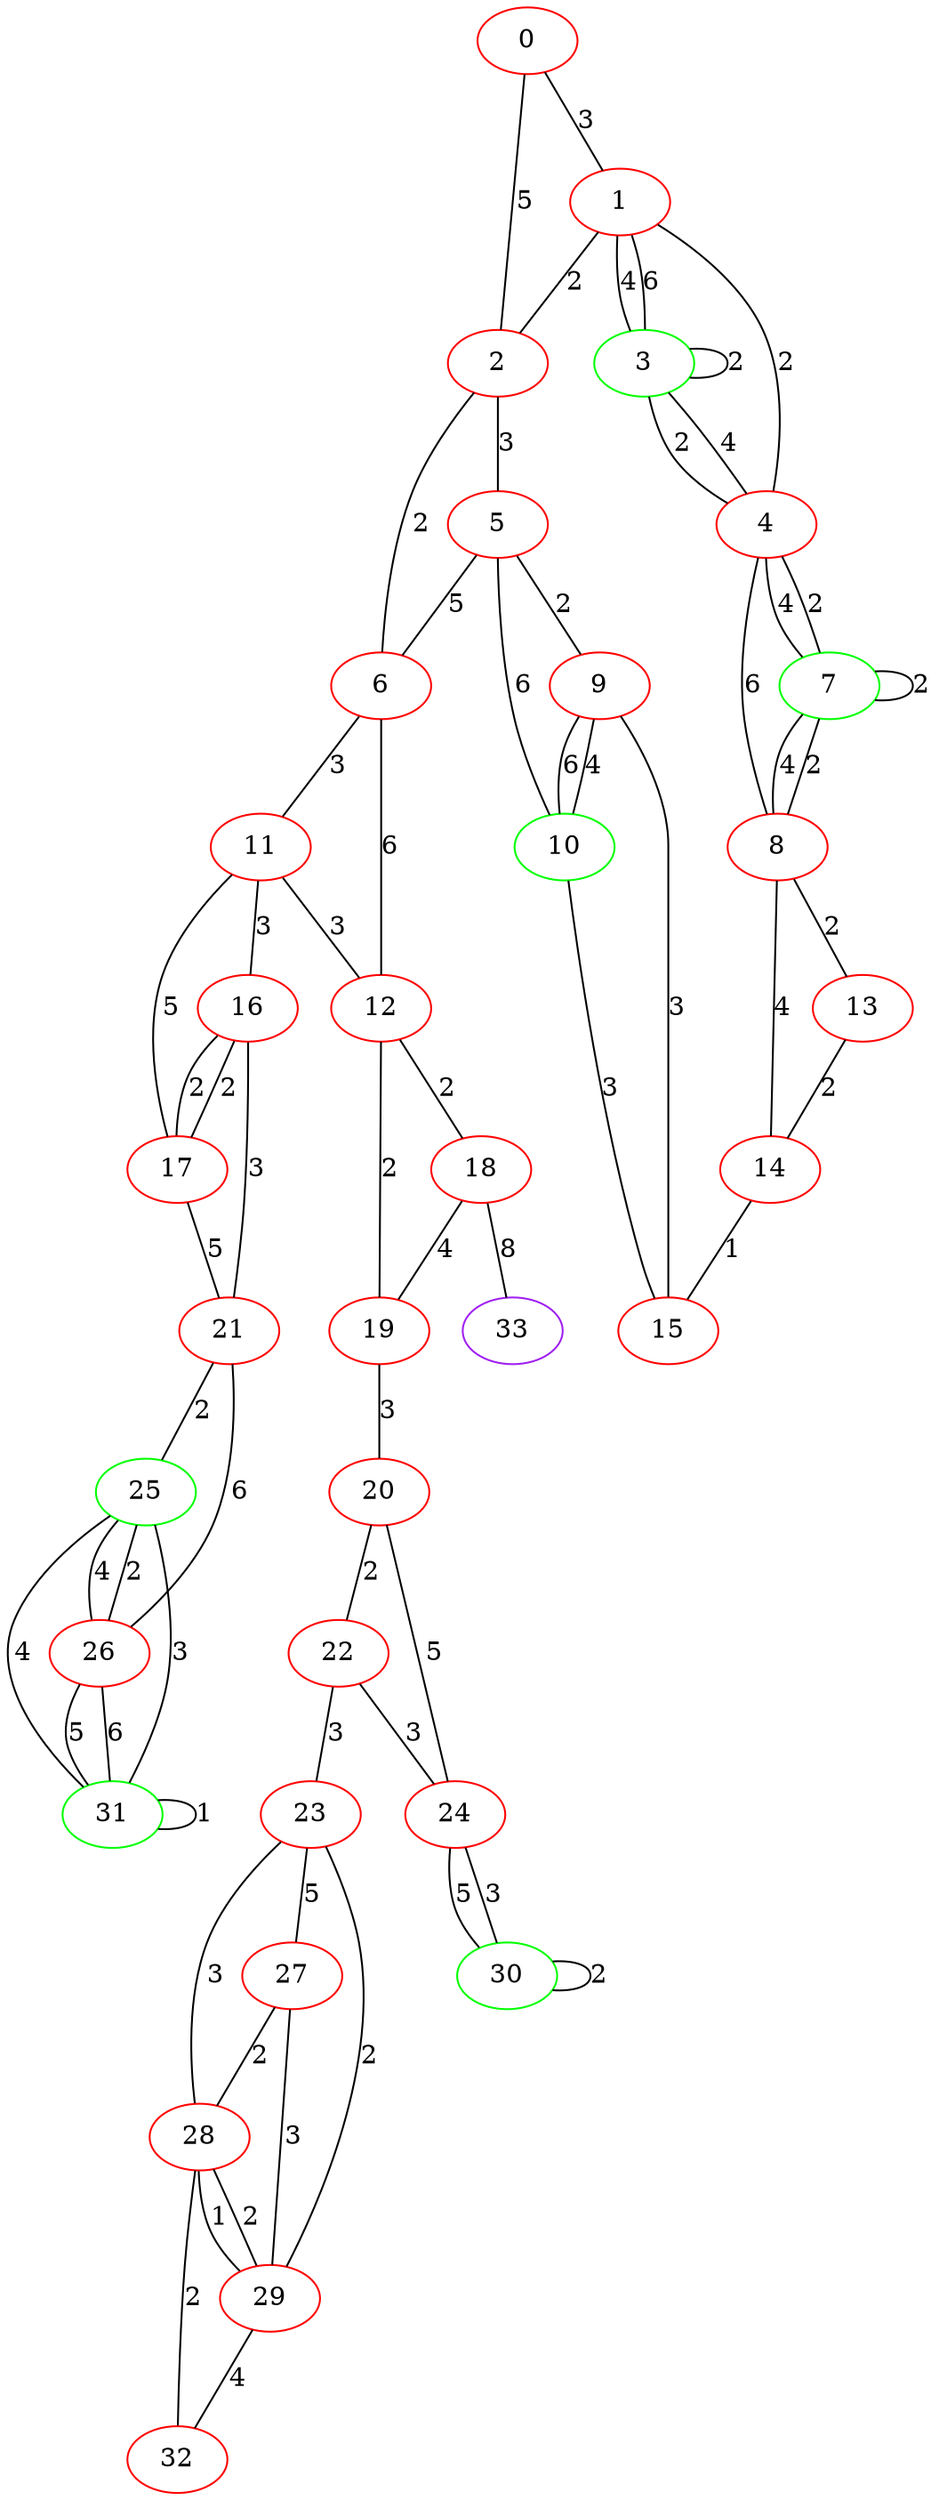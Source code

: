 graph "" {
0 [color=red, weight=1];
1 [color=red, weight=1];
2 [color=red, weight=1];
3 [color=green, weight=2];
4 [color=red, weight=1];
5 [color=red, weight=1];
6 [color=red, weight=1];
7 [color=green, weight=2];
8 [color=red, weight=1];
9 [color=red, weight=1];
10 [color=green, weight=2];
11 [color=red, weight=1];
12 [color=red, weight=1];
13 [color=red, weight=1];
14 [color=red, weight=1];
15 [color=red, weight=1];
16 [color=red, weight=1];
17 [color=red, weight=1];
18 [color=red, weight=1];
19 [color=red, weight=1];
20 [color=red, weight=1];
21 [color=red, weight=1];
22 [color=red, weight=1];
23 [color=red, weight=1];
24 [color=red, weight=1];
25 [color=green, weight=2];
26 [color=red, weight=1];
27 [color=red, weight=1];
28 [color=red, weight=1];
29 [color=red, weight=1];
30 [color=green, weight=2];
31 [color=green, weight=2];
32 [color=red, weight=1];
33 [color=purple, weight=4];
0 -- 1  [key=0, label=3];
0 -- 2  [key=0, label=5];
1 -- 2  [key=0, label=2];
1 -- 3  [key=0, label=6];
1 -- 3  [key=1, label=4];
1 -- 4  [key=0, label=2];
2 -- 5  [key=0, label=3];
2 -- 6  [key=0, label=2];
3 -- 3  [key=0, label=2];
3 -- 4  [key=0, label=4];
3 -- 4  [key=1, label=2];
4 -- 8  [key=0, label=6];
4 -- 7  [key=0, label=2];
4 -- 7  [key=1, label=4];
5 -- 9  [key=0, label=2];
5 -- 10  [key=0, label=6];
5 -- 6  [key=0, label=5];
6 -- 11  [key=0, label=3];
6 -- 12  [key=0, label=6];
7 -- 8  [key=0, label=4];
7 -- 8  [key=1, label=2];
7 -- 7  [key=0, label=2];
8 -- 13  [key=0, label=2];
8 -- 14  [key=0, label=4];
9 -- 10  [key=0, label=6];
9 -- 10  [key=1, label=4];
9 -- 15  [key=0, label=3];
10 -- 15  [key=0, label=3];
11 -- 16  [key=0, label=3];
11 -- 17  [key=0, label=5];
11 -- 12  [key=0, label=3];
12 -- 19  [key=0, label=2];
12 -- 18  [key=0, label=2];
13 -- 14  [key=0, label=2];
14 -- 15  [key=0, label=1];
16 -- 17  [key=0, label=2];
16 -- 17  [key=1, label=2];
16 -- 21  [key=0, label=3];
17 -- 21  [key=0, label=5];
18 -- 33  [key=0, label=8];
18 -- 19  [key=0, label=4];
19 -- 20  [key=0, label=3];
20 -- 24  [key=0, label=5];
20 -- 22  [key=0, label=2];
21 -- 25  [key=0, label=2];
21 -- 26  [key=0, label=6];
22 -- 24  [key=0, label=3];
22 -- 23  [key=0, label=3];
23 -- 27  [key=0, label=5];
23 -- 28  [key=0, label=3];
23 -- 29  [key=0, label=2];
24 -- 30  [key=0, label=3];
24 -- 30  [key=1, label=5];
25 -- 26  [key=0, label=4];
25 -- 26  [key=1, label=2];
25 -- 31  [key=0, label=3];
25 -- 31  [key=1, label=4];
26 -- 31  [key=0, label=5];
26 -- 31  [key=1, label=6];
27 -- 28  [key=0, label=2];
27 -- 29  [key=0, label=3];
28 -- 32  [key=0, label=2];
28 -- 29  [key=0, label=1];
28 -- 29  [key=1, label=2];
29 -- 32  [key=0, label=4];
30 -- 30  [key=0, label=2];
31 -- 31  [key=0, label=1];
}
